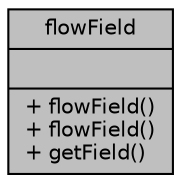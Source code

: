 digraph "flowField"
{
 // LATEX_PDF_SIZE
  edge [fontname="Helvetica",fontsize="10",labelfontname="Helvetica",labelfontsize="10"];
  node [fontname="Helvetica",fontsize="10",shape=record];
  Node1 [label="{flowField\n||+ flowField()\l+ flowField()\l+ getField()\l}",height=0.2,width=0.4,color="black", fillcolor="grey75", style="filled", fontcolor="black",tooltip=" "];
}
